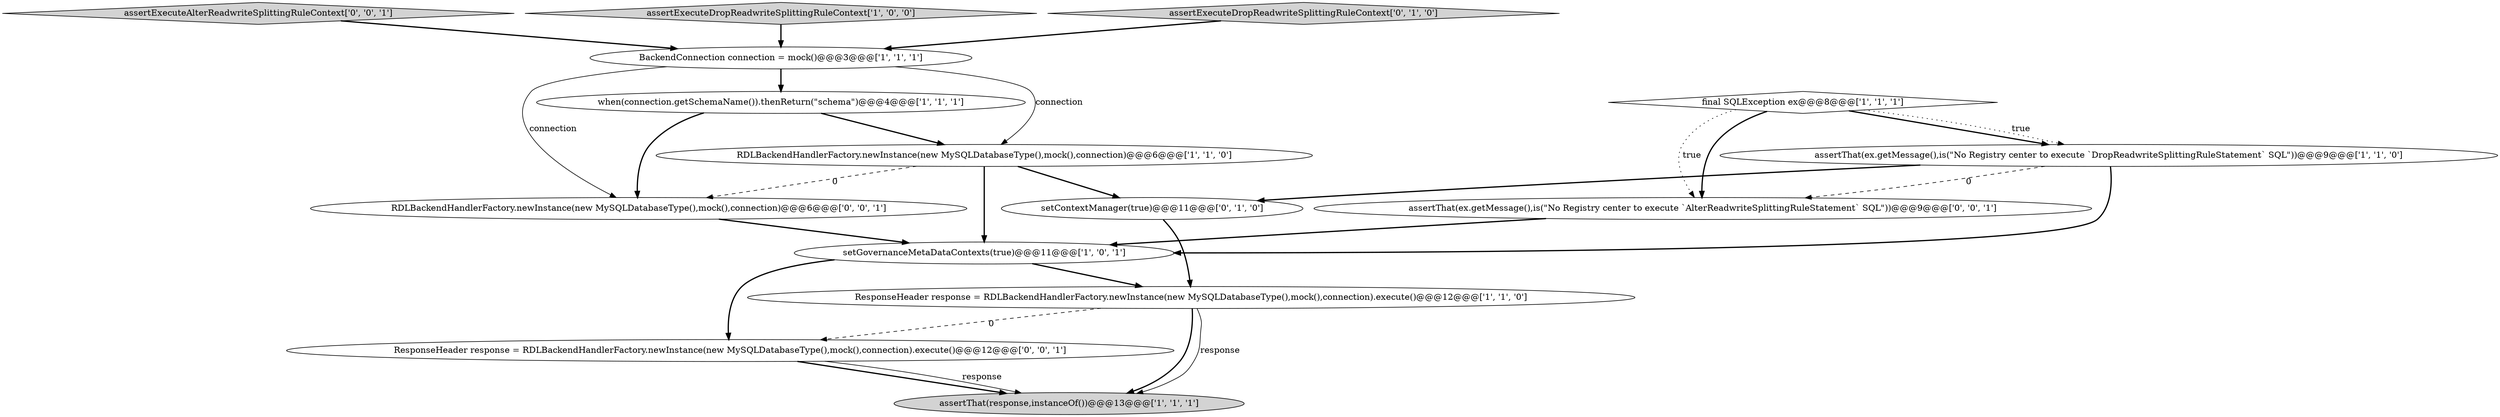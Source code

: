 digraph {
13 [style = filled, label = "assertExecuteAlterReadwriteSplittingRuleContext['0', '0', '1']", fillcolor = lightgray, shape = diamond image = "AAA0AAABBB3BBB"];
1 [style = filled, label = "setGovernanceMetaDataContexts(true)@@@11@@@['1', '0', '1']", fillcolor = white, shape = ellipse image = "AAA0AAABBB1BBB"];
2 [style = filled, label = "assertThat(response,instanceOf())@@@13@@@['1', '1', '1']", fillcolor = lightgray, shape = ellipse image = "AAA0AAABBB1BBB"];
7 [style = filled, label = "final SQLException ex@@@8@@@['1', '1', '1']", fillcolor = white, shape = diamond image = "AAA0AAABBB1BBB"];
4 [style = filled, label = "RDLBackendHandlerFactory.newInstance(new MySQLDatabaseType(),mock(),connection)@@@6@@@['1', '1', '0']", fillcolor = white, shape = ellipse image = "AAA0AAABBB1BBB"];
10 [style = filled, label = "setContextManager(true)@@@11@@@['0', '1', '0']", fillcolor = white, shape = ellipse image = "AAA0AAABBB2BBB"];
11 [style = filled, label = "assertThat(ex.getMessage(),is(\"No Registry center to execute `AlterReadwriteSplittingRuleStatement` SQL\"))@@@9@@@['0', '0', '1']", fillcolor = white, shape = ellipse image = "AAA0AAABBB3BBB"];
5 [style = filled, label = "ResponseHeader response = RDLBackendHandlerFactory.newInstance(new MySQLDatabaseType(),mock(),connection).execute()@@@12@@@['1', '1', '0']", fillcolor = white, shape = ellipse image = "AAA0AAABBB1BBB"];
6 [style = filled, label = "BackendConnection connection = mock()@@@3@@@['1', '1', '1']", fillcolor = white, shape = ellipse image = "AAA0AAABBB1BBB"];
3 [style = filled, label = "assertExecuteDropReadwriteSplittingRuleContext['1', '0', '0']", fillcolor = lightgray, shape = diamond image = "AAA0AAABBB1BBB"];
12 [style = filled, label = "ResponseHeader response = RDLBackendHandlerFactory.newInstance(new MySQLDatabaseType(),mock(),connection).execute()@@@12@@@['0', '0', '1']", fillcolor = white, shape = ellipse image = "AAA0AAABBB3BBB"];
8 [style = filled, label = "assertThat(ex.getMessage(),is(\"No Registry center to execute `DropReadwriteSplittingRuleStatement` SQL\"))@@@9@@@['1', '1', '0']", fillcolor = white, shape = ellipse image = "AAA0AAABBB1BBB"];
9 [style = filled, label = "assertExecuteDropReadwriteSplittingRuleContext['0', '1', '0']", fillcolor = lightgray, shape = diamond image = "AAA0AAABBB2BBB"];
14 [style = filled, label = "RDLBackendHandlerFactory.newInstance(new MySQLDatabaseType(),mock(),connection)@@@6@@@['0', '0', '1']", fillcolor = white, shape = ellipse image = "AAA0AAABBB3BBB"];
0 [style = filled, label = "when(connection.getSchemaName()).thenReturn(\"schema\")@@@4@@@['1', '1', '1']", fillcolor = white, shape = ellipse image = "AAA0AAABBB1BBB"];
1->5 [style = bold, label=""];
4->10 [style = bold, label=""];
8->10 [style = bold, label=""];
5->12 [style = dashed, label="0"];
7->11 [style = bold, label=""];
11->1 [style = bold, label=""];
6->14 [style = solid, label="connection"];
3->6 [style = bold, label=""];
6->0 [style = bold, label=""];
7->8 [style = bold, label=""];
14->1 [style = bold, label=""];
6->4 [style = solid, label="connection"];
9->6 [style = bold, label=""];
8->1 [style = bold, label=""];
5->2 [style = bold, label=""];
0->14 [style = bold, label=""];
12->2 [style = bold, label=""];
10->5 [style = bold, label=""];
7->11 [style = dotted, label="true"];
0->4 [style = bold, label=""];
12->2 [style = solid, label="response"];
5->2 [style = solid, label="response"];
1->12 [style = bold, label=""];
4->14 [style = dashed, label="0"];
4->1 [style = bold, label=""];
13->6 [style = bold, label=""];
8->11 [style = dashed, label="0"];
7->8 [style = dotted, label="true"];
}
